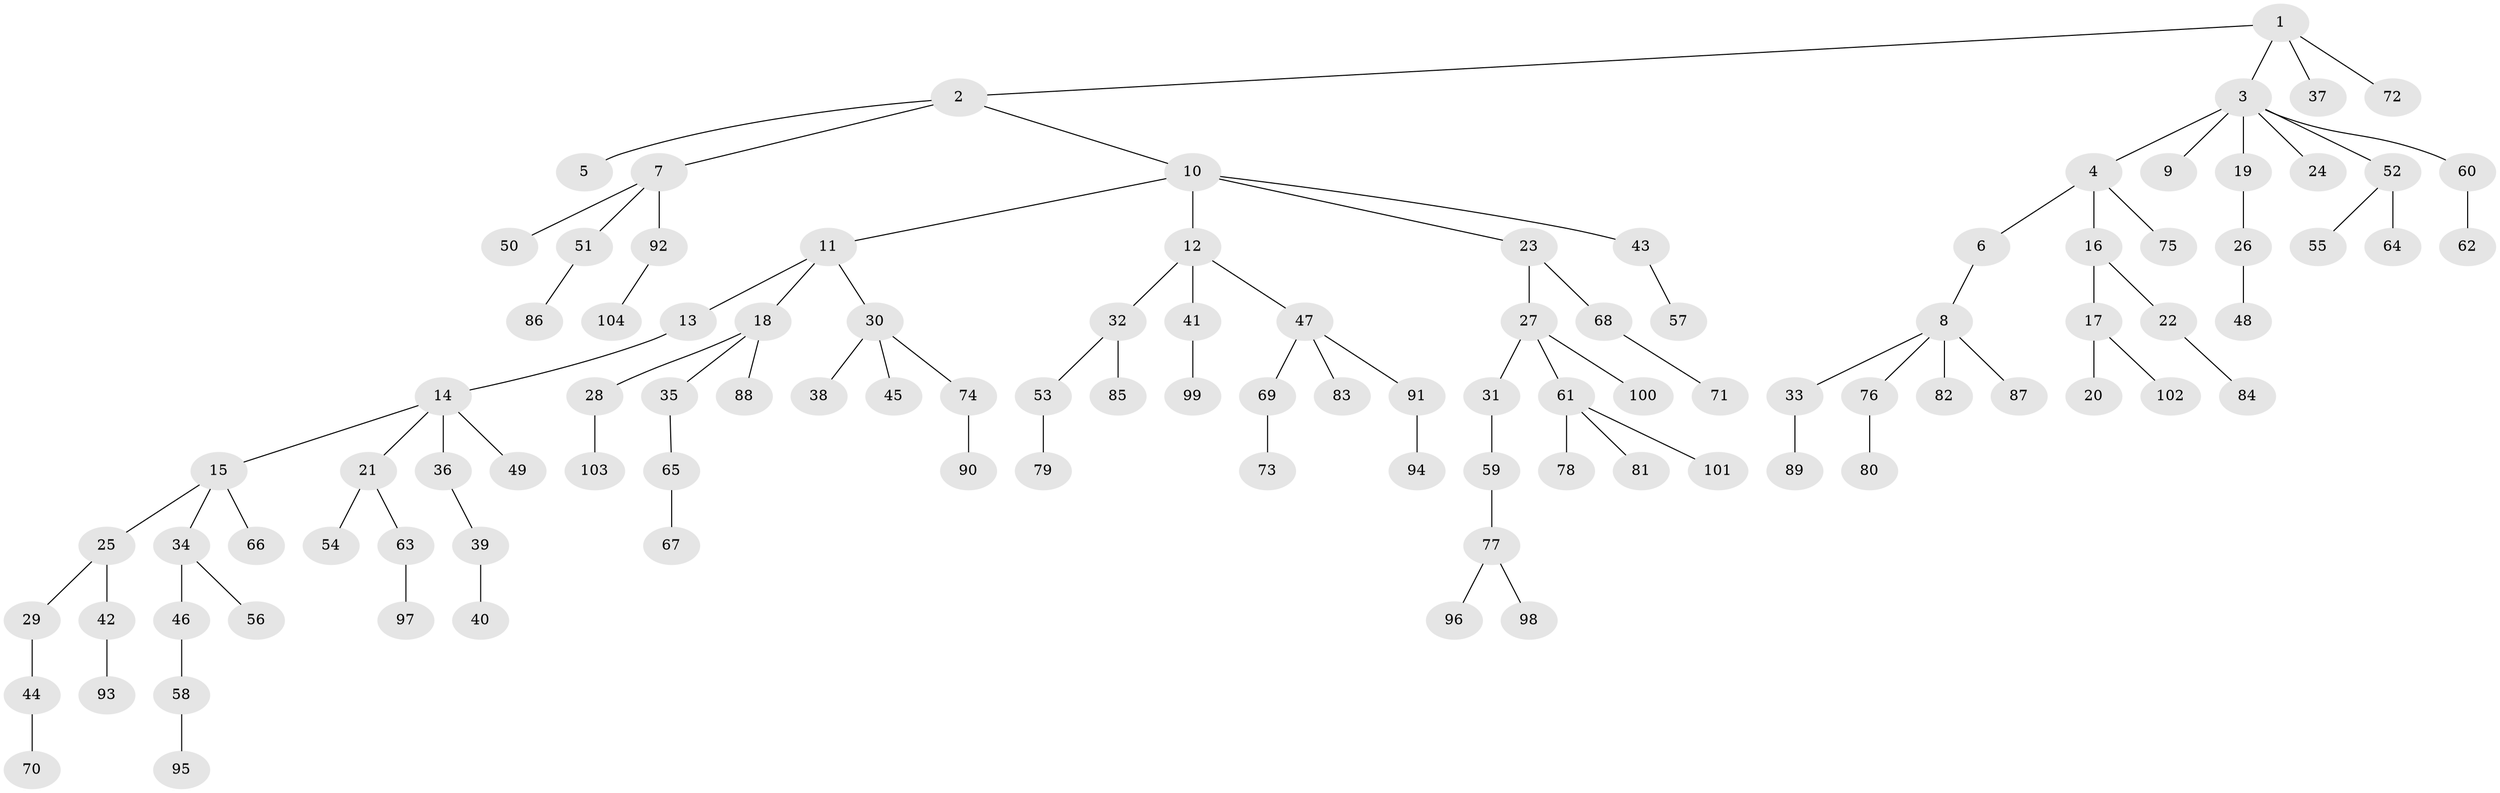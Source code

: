 // Generated by graph-tools (version 1.1) at 2025/15/03/09/25 04:15:32]
// undirected, 104 vertices, 103 edges
graph export_dot {
graph [start="1"]
  node [color=gray90,style=filled];
  1;
  2;
  3;
  4;
  5;
  6;
  7;
  8;
  9;
  10;
  11;
  12;
  13;
  14;
  15;
  16;
  17;
  18;
  19;
  20;
  21;
  22;
  23;
  24;
  25;
  26;
  27;
  28;
  29;
  30;
  31;
  32;
  33;
  34;
  35;
  36;
  37;
  38;
  39;
  40;
  41;
  42;
  43;
  44;
  45;
  46;
  47;
  48;
  49;
  50;
  51;
  52;
  53;
  54;
  55;
  56;
  57;
  58;
  59;
  60;
  61;
  62;
  63;
  64;
  65;
  66;
  67;
  68;
  69;
  70;
  71;
  72;
  73;
  74;
  75;
  76;
  77;
  78;
  79;
  80;
  81;
  82;
  83;
  84;
  85;
  86;
  87;
  88;
  89;
  90;
  91;
  92;
  93;
  94;
  95;
  96;
  97;
  98;
  99;
  100;
  101;
  102;
  103;
  104;
  1 -- 2;
  1 -- 3;
  1 -- 37;
  1 -- 72;
  2 -- 5;
  2 -- 7;
  2 -- 10;
  3 -- 4;
  3 -- 9;
  3 -- 19;
  3 -- 24;
  3 -- 52;
  3 -- 60;
  4 -- 6;
  4 -- 16;
  4 -- 75;
  6 -- 8;
  7 -- 50;
  7 -- 51;
  7 -- 92;
  8 -- 33;
  8 -- 76;
  8 -- 82;
  8 -- 87;
  10 -- 11;
  10 -- 12;
  10 -- 23;
  10 -- 43;
  11 -- 13;
  11 -- 18;
  11 -- 30;
  12 -- 32;
  12 -- 41;
  12 -- 47;
  13 -- 14;
  14 -- 15;
  14 -- 21;
  14 -- 36;
  14 -- 49;
  15 -- 25;
  15 -- 34;
  15 -- 66;
  16 -- 17;
  16 -- 22;
  17 -- 20;
  17 -- 102;
  18 -- 28;
  18 -- 35;
  18 -- 88;
  19 -- 26;
  21 -- 54;
  21 -- 63;
  22 -- 84;
  23 -- 27;
  23 -- 68;
  25 -- 29;
  25 -- 42;
  26 -- 48;
  27 -- 31;
  27 -- 61;
  27 -- 100;
  28 -- 103;
  29 -- 44;
  30 -- 38;
  30 -- 45;
  30 -- 74;
  31 -- 59;
  32 -- 53;
  32 -- 85;
  33 -- 89;
  34 -- 46;
  34 -- 56;
  35 -- 65;
  36 -- 39;
  39 -- 40;
  41 -- 99;
  42 -- 93;
  43 -- 57;
  44 -- 70;
  46 -- 58;
  47 -- 69;
  47 -- 83;
  47 -- 91;
  51 -- 86;
  52 -- 55;
  52 -- 64;
  53 -- 79;
  58 -- 95;
  59 -- 77;
  60 -- 62;
  61 -- 78;
  61 -- 81;
  61 -- 101;
  63 -- 97;
  65 -- 67;
  68 -- 71;
  69 -- 73;
  74 -- 90;
  76 -- 80;
  77 -- 96;
  77 -- 98;
  91 -- 94;
  92 -- 104;
}
